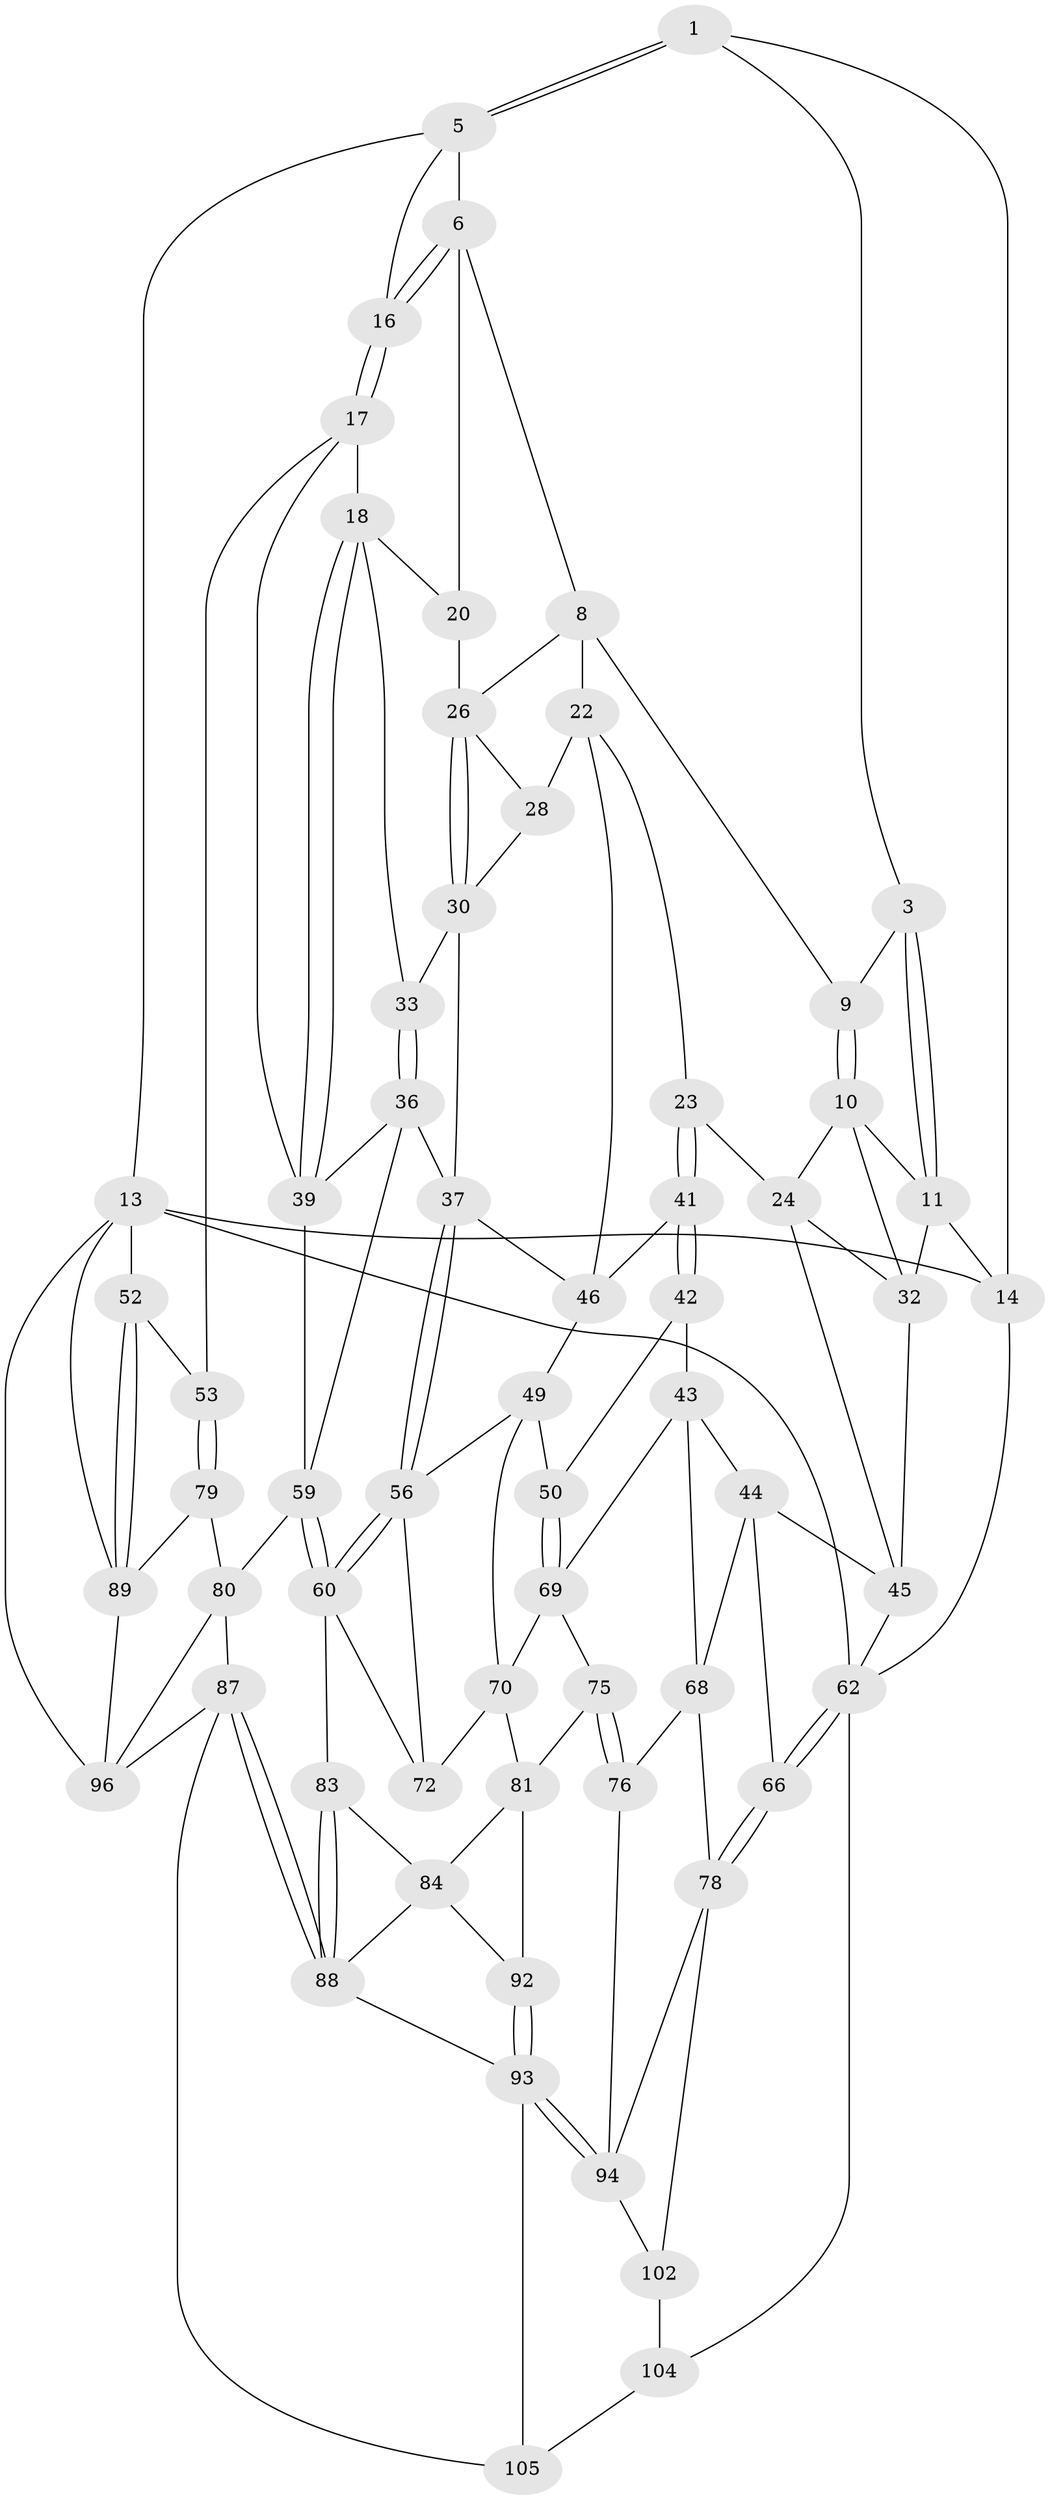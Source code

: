 // original degree distribution, {3: 0.018867924528301886, 4: 0.22641509433962265, 5: 0.5471698113207547, 6: 0.20754716981132076}
// Generated by graph-tools (version 1.1) at 2025/42/03/06/25 10:42:35]
// undirected, 62 vertices, 137 edges
graph export_dot {
graph [start="1"]
  node [color=gray90,style=filled];
  1 [pos="+0.3798315919685846+0",super="+2"];
  3 [pos="+0.16613313482227973+0.10338431526072563",super="+4"];
  5 [pos="+0.7298596590288755+0",super="+12"];
  6 [pos="+0.6813745955626332+0",super="+7"];
  8 [pos="+0.37658968684823485+0.19488278128196637",super="+21"];
  9 [pos="+0.3527721053919352+0.17384565579890615"];
  10 [pos="+0.1401444733607103+0.2461708159793465",super="+25"];
  11 [pos="+0.13836449825809838+0.19472877201950567",super="+15"];
  13 [pos="+1+0",super="+91"];
  14 [pos="+0+0"];
  16 [pos="+0.8257875240986831+0.3934168355490763"];
  17 [pos="+0.8186684358445023+0.40858743778090656",super="+54"];
  18 [pos="+0.7371512295780678+0.4135594654402236",super="+19"];
  20 [pos="+0.6301048970956757+0.24843590705647278"];
  22 [pos="+0.23627279142578395+0.3473224033871916",super="+29"];
  23 [pos="+0.21474444553398359+0.3466563289114221"];
  24 [pos="+0.14488793368229178+0.3137801253211138",super="+34"];
  26 [pos="+0.4197287171193491+0.2557660148575065",super="+27"];
  28 [pos="+0.37077725311855775+0.4012555005827495"];
  30 [pos="+0.4986842956160243+0.36656800618363466",super="+31"];
  32 [pos="+0+0.19595802305575943",super="+35"];
  33 [pos="+0.5487832306204562+0.3562859587495959"];
  36 [pos="+0.5577928535658089+0.5307370524158794",super="+40"];
  37 [pos="+0.49124866141977824+0.522759967843238",super="+38"];
  39 [pos="+0.6856282434554413+0.494353057724727",super="+55"];
  41 [pos="+0.18710317055771636+0.5228988257416253",super="+47"];
  42 [pos="+0.16806498728963232+0.5452055085456896",super="+51"];
  43 [pos="+0.15051431714390862+0.5560359684340388",super="+67"];
  44 [pos="+0.11079413297362092+0.5426616566506841",super="+65"];
  45 [pos="+0.08130126277138225+0.5294295981726017",super="+61"];
  46 [pos="+0.33117096478098024+0.44274654268647096",super="+48"];
  49 [pos="+0.3384998099626648+0.6080970239599813",super="+58"];
  50 [pos="+0.3364542663713995+0.6085493865996315"];
  52 [pos="+1+0.5790691947770731"];
  53 [pos="+1+0.5747770428701606"];
  56 [pos="+0.43465987281565166+0.625464796124898",super="+57"];
  59 [pos="+0.5768039697132996+0.7346206809375267",super="+64"];
  60 [pos="+0.5758860974275659+0.7353030902411525",super="+74"];
  62 [pos="+0+0.7758094830798212",super="+63"];
  66 [pos="+0+0.7822667281052866"];
  68 [pos="+0.14046098625828563+0.6760379624279571",super="+77"];
  69 [pos="+0.25966430235389704+0.6835898217064372",super="+71"];
  70 [pos="+0.3467945049340869+0.7257351067100282",super="+73"];
  72 [pos="+0.40609986936171805+0.7388699331990359"];
  75 [pos="+0.2624201270350574+0.763462985706716"];
  76 [pos="+0.21202406408552396+0.8106813915205204"];
  78 [pos="+0+0.7956265036321761",super="+97"];
  79 [pos="+0.8704168146659094+0.7684173178120886"];
  80 [pos="+0.7276359558989018+0.7351928258893828",super="+86"];
  81 [pos="+0.3623300933478089+0.7988150361916597",super="+82"];
  83 [pos="+0.539855661071175+0.8280056730054124"];
  84 [pos="+0.44068686295751114+0.8621441403129801",super="+85"];
  87 [pos="+0.6506390062462349+1",super="+99"];
  88 [pos="+0.6376862583270746+1",super="+100"];
  89 [pos="+1+0.8561875080243747",super="+90"];
  92 [pos="+0.32030075706322864+0.9042651554561315"];
  93 [pos="+0.28404818488007694+0.9383773411034745",super="+101"];
  94 [pos="+0.22523940858707545+0.9004005382151998",super="+95"];
  96 [pos="+0.8728712023793012+0.84520761764802",super="+98"];
  102 [pos="+0.18704119237533756+0.9356725099336377",super="+103"];
  104 [pos="+0+1",super="+106"];
  105 [pos="+0.3642450547506583+1"];
  1 -- 5;
  1 -- 5;
  1 -- 3;
  1 -- 14;
  3 -- 11;
  3 -- 11;
  3 -- 9;
  5 -- 6;
  5 -- 16;
  5 -- 13;
  6 -- 16;
  6 -- 16;
  6 -- 8;
  6 -- 20;
  8 -- 9;
  8 -- 26;
  8 -- 22;
  9 -- 10;
  9 -- 10;
  10 -- 11;
  10 -- 24;
  10 -- 32;
  11 -- 32;
  11 -- 14;
  13 -- 14;
  13 -- 52;
  13 -- 89;
  13 -- 96;
  13 -- 62;
  14 -- 62;
  16 -- 17;
  16 -- 17;
  17 -- 18;
  17 -- 53;
  17 -- 39;
  18 -- 39;
  18 -- 39;
  18 -- 33;
  18 -- 20;
  20 -- 26;
  22 -- 23;
  22 -- 46;
  22 -- 28;
  23 -- 24;
  23 -- 41;
  23 -- 41;
  24 -- 45;
  24 -- 32;
  26 -- 30;
  26 -- 30;
  26 -- 28;
  28 -- 30;
  30 -- 33;
  30 -- 37;
  32 -- 45;
  33 -- 36;
  33 -- 36;
  36 -- 37;
  36 -- 59;
  36 -- 39;
  37 -- 56;
  37 -- 56;
  37 -- 46;
  39 -- 59;
  41 -- 42 [weight=2];
  41 -- 42;
  41 -- 46;
  42 -- 43;
  42 -- 50;
  43 -- 44;
  43 -- 68;
  43 -- 69;
  44 -- 45;
  44 -- 66;
  44 -- 68;
  45 -- 62;
  46 -- 49;
  49 -- 50;
  49 -- 70;
  49 -- 56;
  50 -- 69;
  50 -- 69;
  52 -- 53;
  52 -- 89;
  52 -- 89;
  53 -- 79;
  53 -- 79;
  56 -- 60;
  56 -- 60;
  56 -- 72;
  59 -- 60;
  59 -- 60;
  59 -- 80;
  60 -- 72;
  60 -- 83;
  62 -- 66;
  62 -- 66;
  62 -- 104;
  66 -- 78;
  66 -- 78;
  68 -- 76;
  68 -- 78;
  69 -- 75;
  69 -- 70;
  70 -- 72;
  70 -- 81;
  75 -- 76;
  75 -- 76;
  75 -- 81;
  76 -- 94;
  78 -- 94;
  78 -- 102;
  79 -- 80;
  79 -- 89;
  80 -- 96;
  80 -- 87;
  81 -- 84;
  81 -- 92;
  83 -- 84;
  83 -- 88;
  83 -- 88;
  84 -- 88;
  84 -- 92;
  87 -- 88;
  87 -- 88;
  87 -- 96;
  87 -- 105;
  88 -- 93;
  89 -- 96;
  92 -- 93;
  92 -- 93;
  93 -- 94;
  93 -- 94;
  93 -- 105;
  94 -- 102;
  102 -- 104 [weight=2];
  104 -- 105;
}
